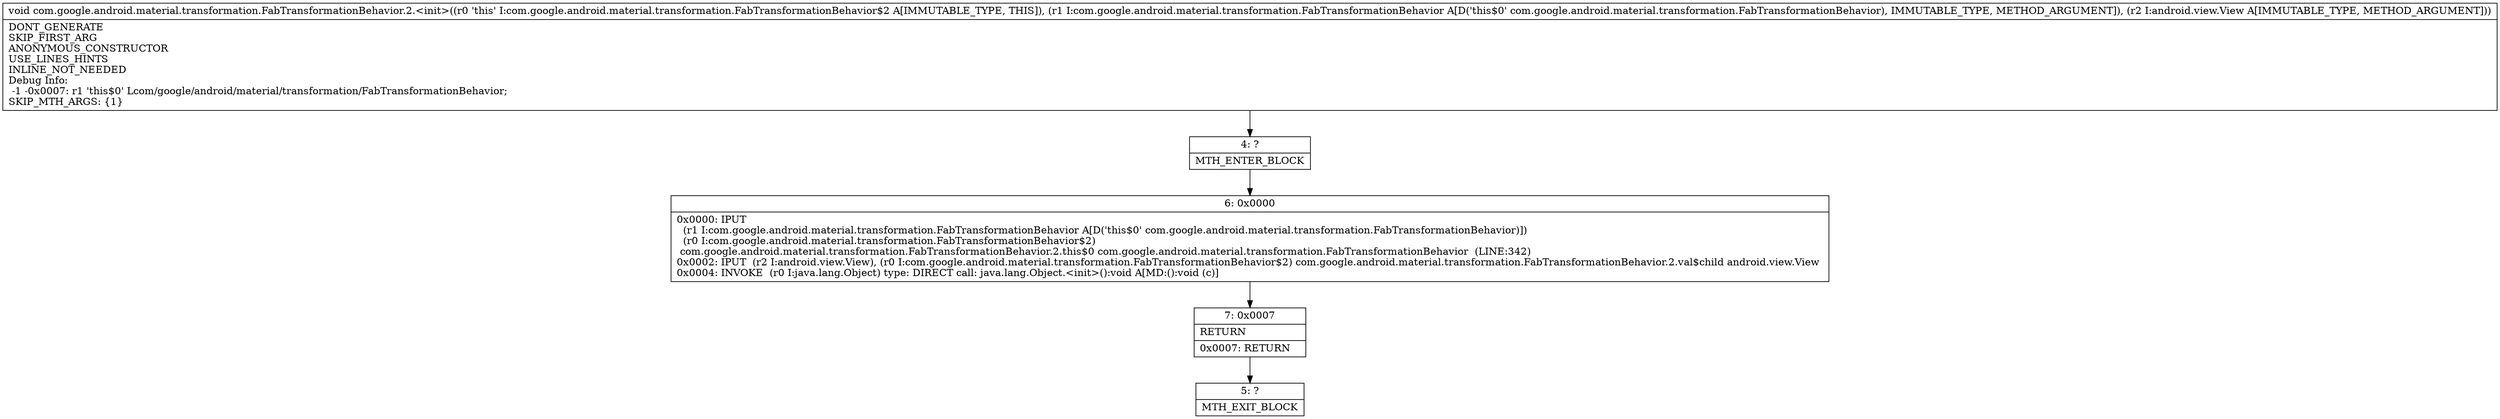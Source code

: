 digraph "CFG forcom.google.android.material.transformation.FabTransformationBehavior.2.\<init\>(Lcom\/google\/android\/material\/transformation\/FabTransformationBehavior;Landroid\/view\/View;)V" {
Node_4 [shape=record,label="{4\:\ ?|MTH_ENTER_BLOCK\l}"];
Node_6 [shape=record,label="{6\:\ 0x0000|0x0000: IPUT  \l  (r1 I:com.google.android.material.transformation.FabTransformationBehavior A[D('this$0' com.google.android.material.transformation.FabTransformationBehavior)])\l  (r0 I:com.google.android.material.transformation.FabTransformationBehavior$2)\l com.google.android.material.transformation.FabTransformationBehavior.2.this$0 com.google.android.material.transformation.FabTransformationBehavior  (LINE:342)\l0x0002: IPUT  (r2 I:android.view.View), (r0 I:com.google.android.material.transformation.FabTransformationBehavior$2) com.google.android.material.transformation.FabTransformationBehavior.2.val$child android.view.View \l0x0004: INVOKE  (r0 I:java.lang.Object) type: DIRECT call: java.lang.Object.\<init\>():void A[MD:():void (c)]\l}"];
Node_7 [shape=record,label="{7\:\ 0x0007|RETURN\l|0x0007: RETURN   \l}"];
Node_5 [shape=record,label="{5\:\ ?|MTH_EXIT_BLOCK\l}"];
MethodNode[shape=record,label="{void com.google.android.material.transformation.FabTransformationBehavior.2.\<init\>((r0 'this' I:com.google.android.material.transformation.FabTransformationBehavior$2 A[IMMUTABLE_TYPE, THIS]), (r1 I:com.google.android.material.transformation.FabTransformationBehavior A[D('this$0' com.google.android.material.transformation.FabTransformationBehavior), IMMUTABLE_TYPE, METHOD_ARGUMENT]), (r2 I:android.view.View A[IMMUTABLE_TYPE, METHOD_ARGUMENT]))  | DONT_GENERATE\lSKIP_FIRST_ARG\lANONYMOUS_CONSTRUCTOR\lUSE_LINES_HINTS\lINLINE_NOT_NEEDED\lDebug Info:\l  \-1 \-0x0007: r1 'this$0' Lcom\/google\/android\/material\/transformation\/FabTransformationBehavior;\lSKIP_MTH_ARGS: \{1\}\l}"];
MethodNode -> Node_4;Node_4 -> Node_6;
Node_6 -> Node_7;
Node_7 -> Node_5;
}

